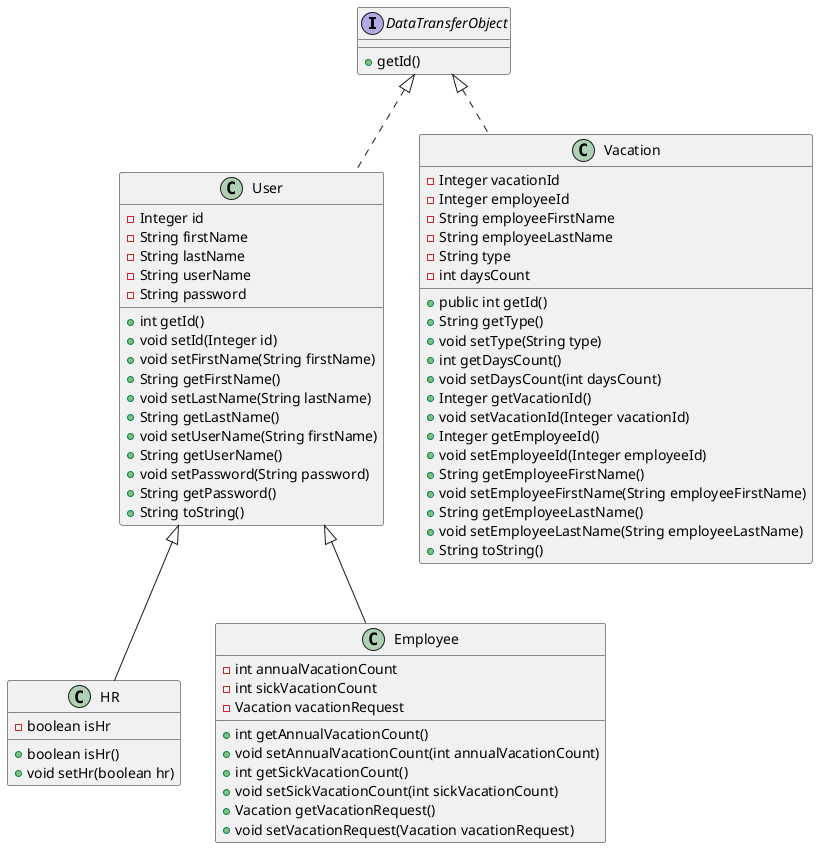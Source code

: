 @startuml
'https://plantuml.com/class-diagram
interface DataTransferObject{
    +getId()
}
class User implements DataTransferObject{
    - Integer id
    - String firstName
    - String lastName
    - String userName
    - String password
    + int getId()
    + void setId(Integer id)
    + void setFirstName(String firstName)
    + String getFirstName()
    + void setLastName(String lastName)
    + String getLastName()
    + void setUserName(String firstName)
    + String getUserName()
    + void setPassword(String password)
    + String getPassword()
    + String toString()
}

class HR extends User{
    - boolean isHr
    + boolean isHr()
    + void setHr(boolean hr)
}
class Employee extends User{
    - int annualVacationCount
    - int sickVacationCount
    - Vacation vacationRequest
    + int getAnnualVacationCount()
    + void setAnnualVacationCount(int annualVacationCount)
    + int getSickVacationCount()
    + void setSickVacationCount(int sickVacationCount)
    + Vacation getVacationRequest()
    + void setVacationRequest(Vacation vacationRequest)
}

class Vacation implements DataTransferObject{
    - Integer vacationId
    - Integer employeeId
    - String employeeFirstName
    - String employeeLastName
    - String type
    - int daysCount
    + public int getId()
    + String getType()
    + void setType(String type)
    + int getDaysCount()
    + void setDaysCount(int daysCount)
    + Integer getVacationId()
    + void setVacationId(Integer vacationId)
    + Integer getEmployeeId()
    + void setEmployeeId(Integer employeeId)
    + String getEmployeeFirstName()
    + void setEmployeeFirstName(String employeeFirstName)
    + String getEmployeeLastName()
    + void setEmployeeLastName(String employeeLastName)
    + String toString()
}





@enduml